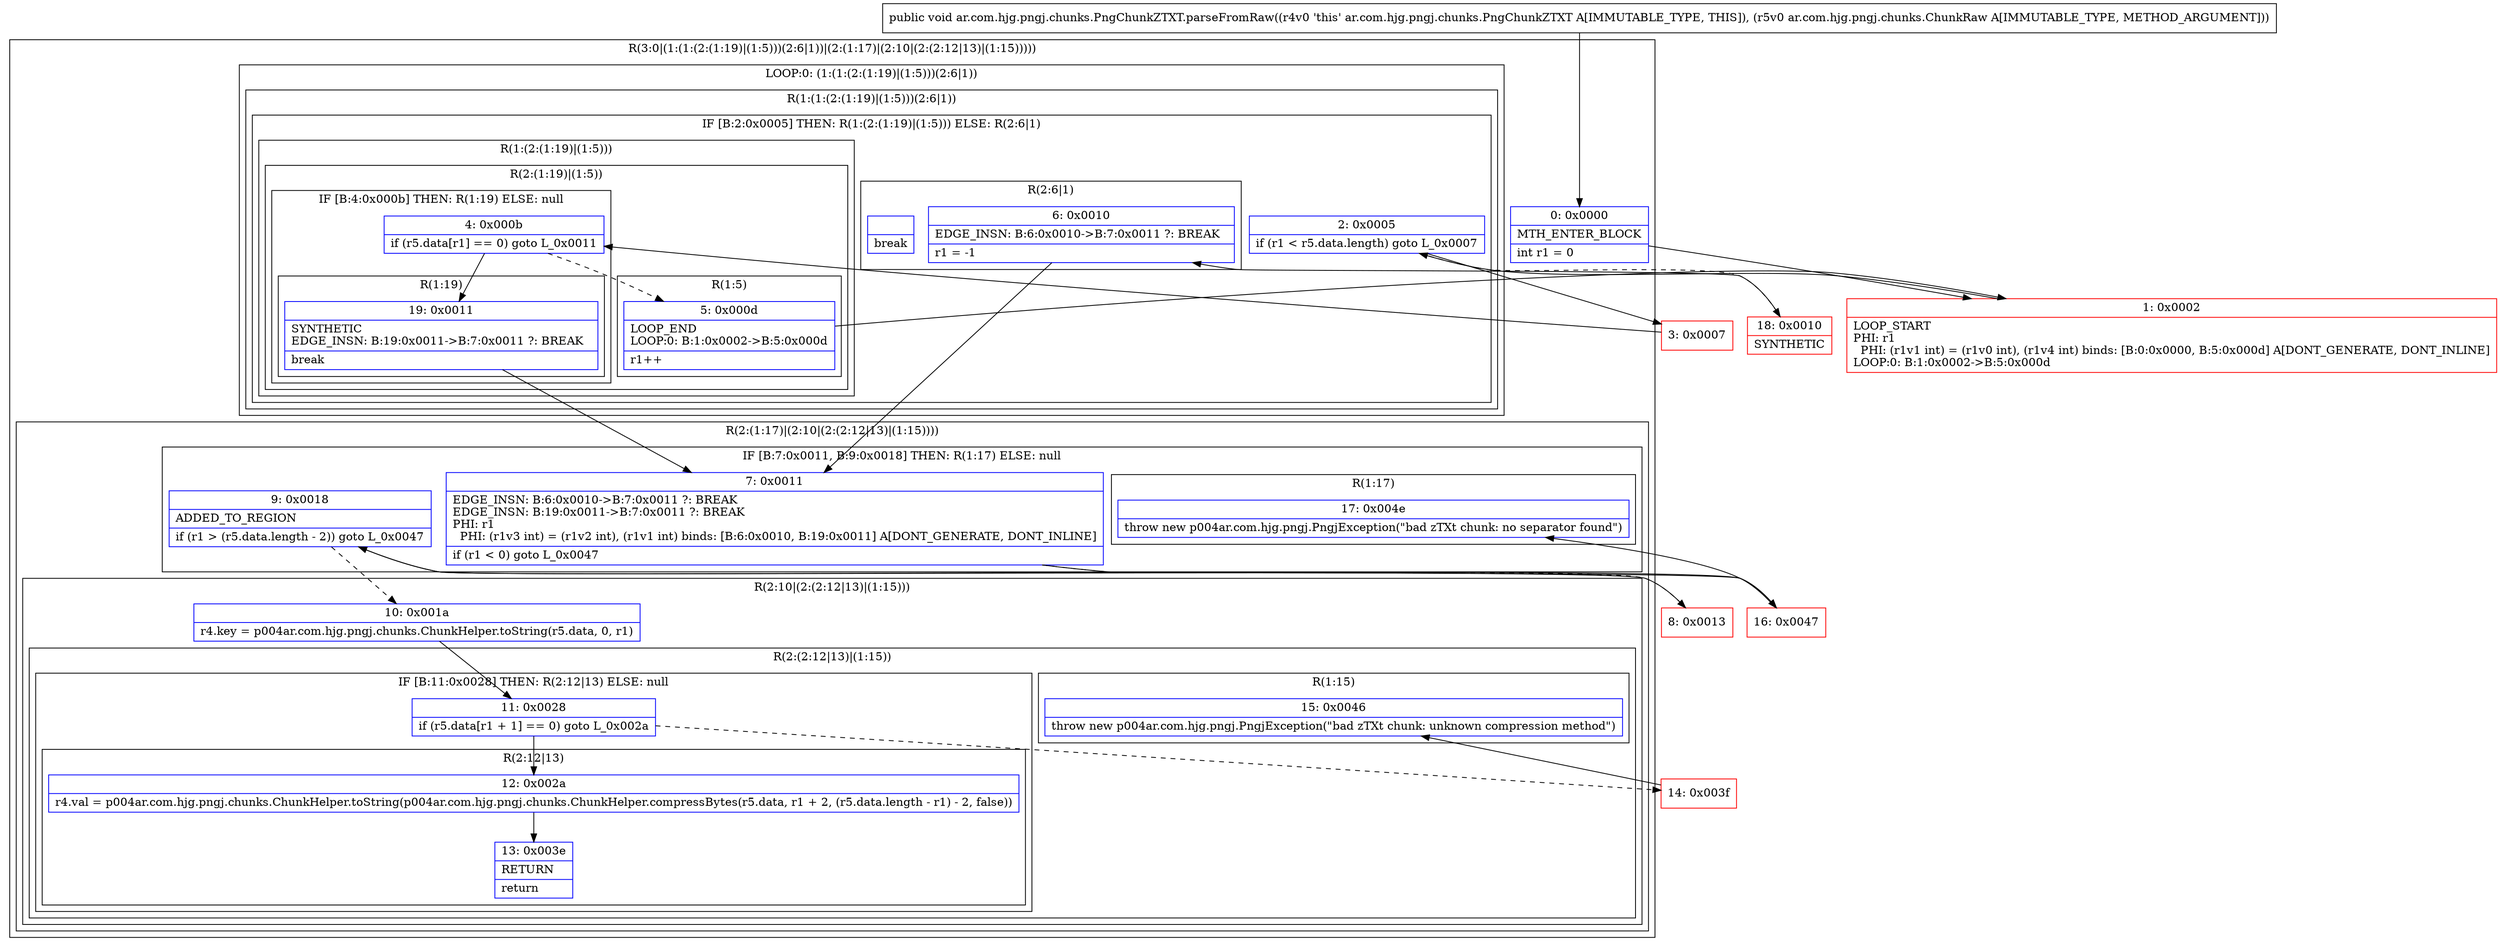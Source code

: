 digraph "CFG forar.com.hjg.pngj.chunks.PngChunkZTXT.parseFromRaw(Lar\/com\/hjg\/pngj\/chunks\/ChunkRaw;)V" {
subgraph cluster_Region_755992080 {
label = "R(3:0|(1:(1:(2:(1:19)|(1:5)))(2:6|1))|(2:(1:17)|(2:10|(2:(2:12|13)|(1:15)))))";
node [shape=record,color=blue];
Node_0 [shape=record,label="{0\:\ 0x0000|MTH_ENTER_BLOCK\l|int r1 = 0\l}"];
subgraph cluster_LoopRegion_568093364 {
label = "LOOP:0: (1:(1:(2:(1:19)|(1:5)))(2:6|1))";
node [shape=record,color=blue];
subgraph cluster_Region_1362945735 {
label = "R(1:(1:(2:(1:19)|(1:5)))(2:6|1))";
node [shape=record,color=blue];
subgraph cluster_IfRegion_1085173341 {
label = "IF [B:2:0x0005] THEN: R(1:(2:(1:19)|(1:5))) ELSE: R(2:6|1)";
node [shape=record,color=blue];
Node_2 [shape=record,label="{2\:\ 0x0005|if (r1 \< r5.data.length) goto L_0x0007\l}"];
subgraph cluster_Region_1122935974 {
label = "R(1:(2:(1:19)|(1:5)))";
node [shape=record,color=blue];
subgraph cluster_Region_363292338 {
label = "R(2:(1:19)|(1:5))";
node [shape=record,color=blue];
subgraph cluster_IfRegion_289431390 {
label = "IF [B:4:0x000b] THEN: R(1:19) ELSE: null";
node [shape=record,color=blue];
Node_4 [shape=record,label="{4\:\ 0x000b|if (r5.data[r1] == 0) goto L_0x0011\l}"];
subgraph cluster_Region_1475098488 {
label = "R(1:19)";
node [shape=record,color=blue];
Node_19 [shape=record,label="{19\:\ 0x0011|SYNTHETIC\lEDGE_INSN: B:19:0x0011\-\>B:7:0x0011 ?: BREAK  \l|break\l}"];
}
}
subgraph cluster_Region_357121936 {
label = "R(1:5)";
node [shape=record,color=blue];
Node_5 [shape=record,label="{5\:\ 0x000d|LOOP_END\lLOOP:0: B:1:0x0002\-\>B:5:0x000d\l|r1++\l}"];
}
}
}
subgraph cluster_Region_1082143270 {
label = "R(2:6|1)";
node [shape=record,color=blue];
Node_6 [shape=record,label="{6\:\ 0x0010|EDGE_INSN: B:6:0x0010\-\>B:7:0x0011 ?: BREAK  \l|r1 = \-1\l}"];
Node_InsnContainer_1641081244 [shape=record,label="{|break\l}"];
}
}
}
}
subgraph cluster_Region_1454160532 {
label = "R(2:(1:17)|(2:10|(2:(2:12|13)|(1:15))))";
node [shape=record,color=blue];
subgraph cluster_IfRegion_1343250002 {
label = "IF [B:7:0x0011, B:9:0x0018] THEN: R(1:17) ELSE: null";
node [shape=record,color=blue];
Node_7 [shape=record,label="{7\:\ 0x0011|EDGE_INSN: B:6:0x0010\-\>B:7:0x0011 ?: BREAK  \lEDGE_INSN: B:19:0x0011\-\>B:7:0x0011 ?: BREAK  \lPHI: r1 \l  PHI: (r1v3 int) = (r1v2 int), (r1v1 int) binds: [B:6:0x0010, B:19:0x0011] A[DONT_GENERATE, DONT_INLINE]\l|if (r1 \< 0) goto L_0x0047\l}"];
Node_9 [shape=record,label="{9\:\ 0x0018|ADDED_TO_REGION\l|if (r1 \> (r5.data.length \- 2)) goto L_0x0047\l}"];
subgraph cluster_Region_2022753285 {
label = "R(1:17)";
node [shape=record,color=blue];
Node_17 [shape=record,label="{17\:\ 0x004e|throw new p004ar.com.hjg.pngj.PngjException(\"bad zTXt chunk: no separator found\")\l}"];
}
}
subgraph cluster_Region_209276543 {
label = "R(2:10|(2:(2:12|13)|(1:15)))";
node [shape=record,color=blue];
Node_10 [shape=record,label="{10\:\ 0x001a|r4.key = p004ar.com.hjg.pngj.chunks.ChunkHelper.toString(r5.data, 0, r1)\l}"];
subgraph cluster_Region_1324444568 {
label = "R(2:(2:12|13)|(1:15))";
node [shape=record,color=blue];
subgraph cluster_IfRegion_1066800427 {
label = "IF [B:11:0x0028] THEN: R(2:12|13) ELSE: null";
node [shape=record,color=blue];
Node_11 [shape=record,label="{11\:\ 0x0028|if (r5.data[r1 + 1] == 0) goto L_0x002a\l}"];
subgraph cluster_Region_750716712 {
label = "R(2:12|13)";
node [shape=record,color=blue];
Node_12 [shape=record,label="{12\:\ 0x002a|r4.val = p004ar.com.hjg.pngj.chunks.ChunkHelper.toString(p004ar.com.hjg.pngj.chunks.ChunkHelper.compressBytes(r5.data, r1 + 2, (r5.data.length \- r1) \- 2, false))\l}"];
Node_13 [shape=record,label="{13\:\ 0x003e|RETURN\l|return\l}"];
}
}
subgraph cluster_Region_680261587 {
label = "R(1:15)";
node [shape=record,color=blue];
Node_15 [shape=record,label="{15\:\ 0x0046|throw new p004ar.com.hjg.pngj.PngjException(\"bad zTXt chunk: unknown compression method\")\l}"];
}
}
}
}
}
Node_1 [shape=record,color=red,label="{1\:\ 0x0002|LOOP_START\lPHI: r1 \l  PHI: (r1v1 int) = (r1v0 int), (r1v4 int) binds: [B:0:0x0000, B:5:0x000d] A[DONT_GENERATE, DONT_INLINE]\lLOOP:0: B:1:0x0002\-\>B:5:0x000d\l}"];
Node_3 [shape=record,color=red,label="{3\:\ 0x0007}"];
Node_8 [shape=record,color=red,label="{8\:\ 0x0013}"];
Node_14 [shape=record,color=red,label="{14\:\ 0x003f}"];
Node_16 [shape=record,color=red,label="{16\:\ 0x0047}"];
Node_18 [shape=record,color=red,label="{18\:\ 0x0010|SYNTHETIC\l}"];
MethodNode[shape=record,label="{public void ar.com.hjg.pngj.chunks.PngChunkZTXT.parseFromRaw((r4v0 'this' ar.com.hjg.pngj.chunks.PngChunkZTXT A[IMMUTABLE_TYPE, THIS]), (r5v0 ar.com.hjg.pngj.chunks.ChunkRaw A[IMMUTABLE_TYPE, METHOD_ARGUMENT])) }"];
MethodNode -> Node_0;
Node_0 -> Node_1;
Node_2 -> Node_3;
Node_2 -> Node_18[style=dashed];
Node_4 -> Node_5[style=dashed];
Node_4 -> Node_19;
Node_19 -> Node_7;
Node_5 -> Node_1;
Node_6 -> Node_7;
Node_7 -> Node_8[style=dashed];
Node_7 -> Node_16;
Node_9 -> Node_10[style=dashed];
Node_9 -> Node_16;
Node_10 -> Node_11;
Node_11 -> Node_12;
Node_11 -> Node_14[style=dashed];
Node_12 -> Node_13;
Node_1 -> Node_2;
Node_3 -> Node_4;
Node_8 -> Node_9;
Node_14 -> Node_15;
Node_16 -> Node_17;
Node_18 -> Node_6;
}

